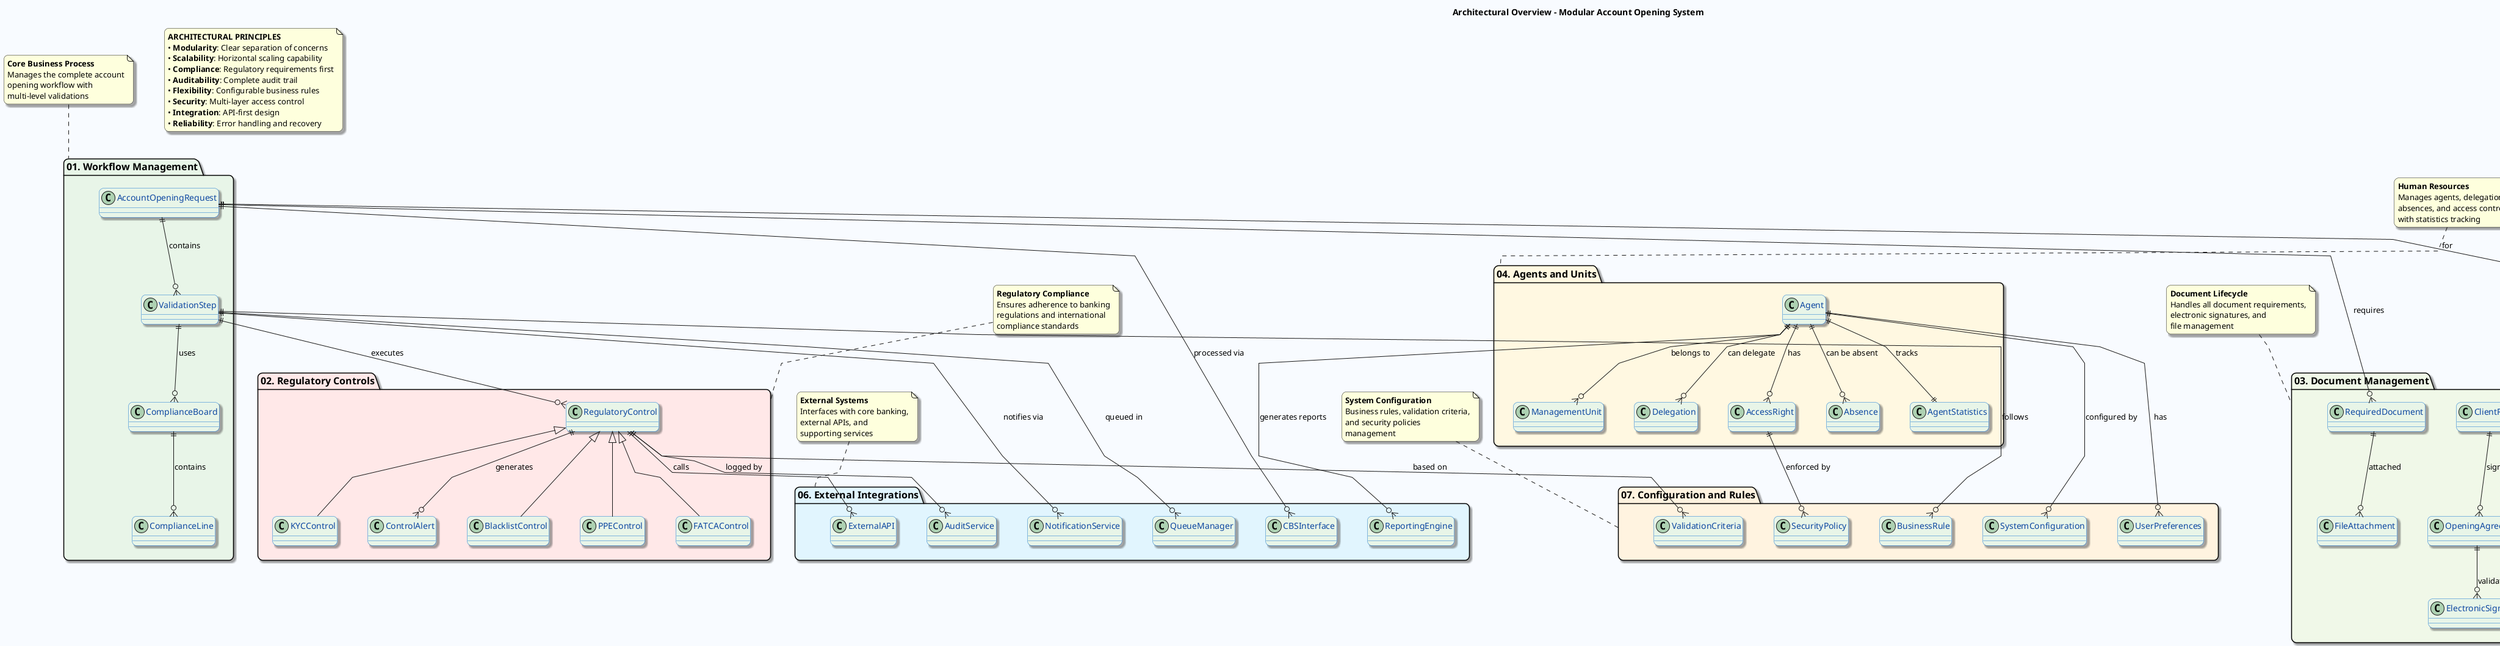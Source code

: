 @startuml ArchitecturalOverview
skinparam linetype polyline
skinparam backgroundColor #F8FBFF
skinparam classBorderColor #1976D2
skinparam classFontColor #0D47A1
skinparam classBackgroundColor #E8F5E8
skinparam classFontSize 14
skinparam packageFontSize 16
skinparam shadowing true
skinparam roundCorner 15
skinparam nodesep 50
skinparam ranksep 40

title Architectural Overview - Modular Account Opening System

package "01. Workflow Management" as Workflow #E8F5E8 {
  class AccountOpeningRequest
  class ValidationStep  
  class ComplianceBoard
  class ComplianceLine
}

package "02. Regulatory Controls" as Controls #FFE8E8 {
  class RegulatoryControl
  class BlacklistControl
  class PPEControl
  class FATCAControl
  class KYCControl
  class ControlAlert
}

package "03. Document Management" as Documents #F0F8E8 {
  class RequiredDocument
  class ClientRecord
  class OpeningAgreement
  class ElectronicSignature
  class FileAttachment
}

package "04. Agents and Units" as Agents #FFF8E1 {
  class Agent
  class ManagementUnit
  class Delegation
  class Absence
  class AccessRight
  class AgentStatistics
}

package "05. Client and Data" as Client #F3E5F5 {
  class PotentialClient
  class PersonalData
  class ProfessionalData
  class Address
  class ContactInfo
  class IdentityDocument
}

package "06. External Integrations" as Integration #E1F5FE {
  class CBSInterface
  class ExternalAPI
  class NotificationService
  class AuditService
  class ReportingEngine
  class QueueManager
}

package "07. Configuration and Rules" as Config #FFF3E0 {
  class BusinessRule
  class ValidationCriteria
  class SystemConfiguration
  class UserPreferences
  class SecurityPolicy
}

' === MAIN RELATIONSHIPS ===

' Workflow connections
AccountOpeningRequest ||--o{ ValidationStep : "contains"
ValidationStep ||--o{ ComplianceBoard : "uses"
ComplianceBoard ||--o{ ComplianceLine : "contains"

' Control relationships
ValidationStep ||--o{ RegulatoryControl : "executes"
RegulatoryControl <|-- BlacklistControl
RegulatoryControl <|-- PPEControl
RegulatoryControl <|-- FATCAControl
RegulatoryControl <|-- KYCControl
RegulatoryControl ||--o{ ControlAlert : "generates"

' Document management
AccountOpeningRequest ||--o{ RequiredDocument : "requires"
PotentialClient ||--|| ClientRecord : "has"
ClientRecord ||--o{ OpeningAgreement : "signs"
OpeningAgreement ||--o{ ElectronicSignature : "validated by"
RequiredDocument ||--o{ FileAttachment : "attached"

' Agent and delegation system
Agent ||--o{ ManagementUnit : "belongs to"
Agent ||--o{ Delegation : "can delegate"
Agent ||--o{ Absence : "can be absent"
Agent ||--o{ AccessRight : "has"
Agent ||--|| AgentStatistics : "tracks"

' Client data relationships
AccountOpeningRequest ||--|| PotentialClient : "for"
PotentialClient ||--|| PersonalData : "has"
PotentialClient ||--o{ ProfessionalData : "may have"
PotentialClient ||--o{ Address : "resides at"
PotentialClient ||--o{ ContactInfo : "contacted via"
PotentialClient ||--o{ IdentityDocument : "identified by"

' External integrations
AccountOpeningRequest ||--o{ CBSInterface : "processed via"
RegulatoryControl ||--o{ ExternalAPI : "calls"
ValidationStep ||--o{ NotificationService : "notifies via"
RegulatoryControl ||--o{ AuditService : "logged by"
Agent ||--o{ ReportingEngine : "generates reports"
ValidationStep ||--o{ QueueManager : "queued in"

' Configuration relationships
ValidationStep ||--o{ BusinessRule : "follows"
RegulatoryControl ||--o{ ValidationCriteria : "based on"
Agent ||--o{ SystemConfiguration : "configured by"
Agent ||--o{ UserPreferences : "has"
AccessRight ||--o{ SecurityPolicy : "enforced by"

' === ARCHITECTURAL NOTES ===

note top of Workflow : **Core Business Process**\nManages the complete account\nopening workflow with\nmulti-level validations

note top of Controls : **Regulatory Compliance**\nEnsures adherence to banking\nregulations and international\ncompliance standards

note top of Documents : **Document Lifecycle**\nHandles all document requirements,\nelectronic signatures, and\nfile management

note top of Agents : **Human Resources**\nManages agents, delegations,\nabsences, and access controls\nwith statistics tracking

note top of Client : **Customer Data Model**\nComprehensive client information\nmanagement with multiple\ndata categories

note top of Integration : **External Systems**\nInterfaces with core banking,\nexternal APIs, and\nsupporting services

note top of Config : **System Configuration**\nBusiness rules, validation criteria,\nand security policies\nmanagement

' === ARCHITECTURAL PRINCIPLES ===

note as ArchPrinciples
**ARCHITECTURAL PRINCIPLES**
• **Modularity**: Clear separation of concerns
• **Scalability**: Horizontal scaling capability  
• **Compliance**: Regulatory requirements first
• **Auditability**: Complete audit trail
• **Flexibility**: Configurable business rules
• **Security**: Multi-layer access control
• **Integration**: API-first design
• **Reliability**: Error handling and recovery
end note

@enduml
